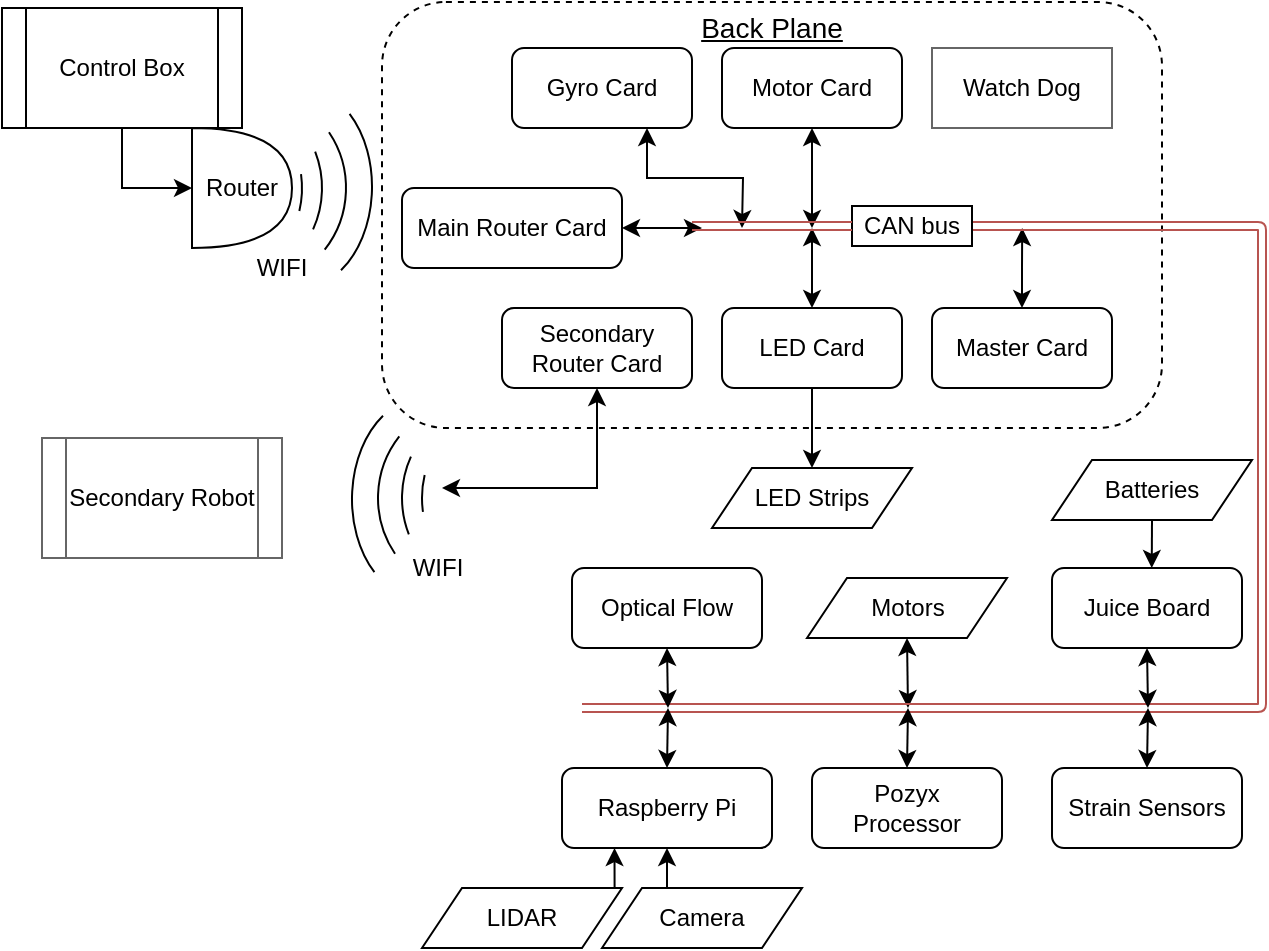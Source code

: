 <mxfile version="12.3.0" type="device" pages="1"><diagram id="ILlCz7ejr6rTzJFtlO_2" name="Page-1"><mxGraphModel dx="1003" dy="559" grid="1" gridSize="10" guides="1" tooltips="1" connect="1" arrows="1" fold="1" page="1" pageScale="1" pageWidth="1100" pageHeight="1700" math="0" shadow="0"><root><mxCell id="0"/><mxCell id="1" parent="0"/><mxCell id="68a5oYSxXB3ckxsCOQTW-20" value="" style="rounded=1;whiteSpace=wrap;html=1;dashed=1;strokeWidth=1;" vertex="1" parent="1"><mxGeometry x="280" y="87" width="390" height="213" as="geometry"/></mxCell><mxCell id="68a5oYSxXB3ckxsCOQTW-11" style="edgeStyle=orthogonalEdgeStyle;rounded=0;orthogonalLoop=1;jettySize=auto;html=1;exitX=0.5;exitY=1;exitDx=0;exitDy=0;entryX=0;entryY=0.5;entryDx=0;entryDy=0;entryPerimeter=0;" edge="1" parent="1" source="68a5oYSxXB3ckxsCOQTW-1" target="68a5oYSxXB3ckxsCOQTW-10"><mxGeometry relative="1" as="geometry"/></mxCell><mxCell id="68a5oYSxXB3ckxsCOQTW-1" value="Control Box" style="shape=process;whiteSpace=wrap;html=1;backgroundOutline=1;" vertex="1" parent="1"><mxGeometry x="90" y="90" width="120" height="60" as="geometry"/></mxCell><mxCell id="68a5oYSxXB3ckxsCOQTW-8" value="" style="group" vertex="1" connectable="0" parent="1"><mxGeometry x="140" y="130" width="150" height="100" as="geometry"/></mxCell><mxCell id="68a5oYSxXB3ckxsCOQTW-4" value="" style="verticalLabelPosition=bottom;verticalAlign=top;html=1;shape=mxgraph.basic.arc;startAngle=0.903;endAngle=0.103;rotation=91;" vertex="1" parent="68a5oYSxXB3ckxsCOQTW-8"><mxGeometry x="22" width="100" height="100" as="geometry"/></mxCell><mxCell id="68a5oYSxXB3ckxsCOQTW-5" value="" style="verticalLabelPosition=bottom;verticalAlign=top;html=1;shape=mxgraph.basic.arc;startAngle=0.938;endAngle=0.065;rotation=91;" vertex="1" parent="68a5oYSxXB3ckxsCOQTW-8"><mxGeometry x="10" width="100" height="100" as="geometry"/></mxCell><mxCell id="68a5oYSxXB3ckxsCOQTW-6" value="" style="verticalLabelPosition=bottom;verticalAlign=top;html=1;shape=mxgraph.basic.arc;startAngle=0.975;endAngle=0.034;rotation=91;" vertex="1" parent="68a5oYSxXB3ckxsCOQTW-8"><mxGeometry width="100" height="100" as="geometry"/></mxCell><mxCell id="68a5oYSxXB3ckxsCOQTW-7" value="" style="verticalLabelPosition=bottom;verticalAlign=top;html=1;shape=mxgraph.basic.arc;startAngle=0.865;endAngle=0.152;rotation=91;" vertex="1" parent="68a5oYSxXB3ckxsCOQTW-8"><mxGeometry x="50" y="15" width="100" height="70" as="geometry"/></mxCell><mxCell id="68a5oYSxXB3ckxsCOQTW-9" value="WIFI" style="text;html=1;strokeColor=none;fillColor=none;align=center;verticalAlign=middle;whiteSpace=wrap;rounded=0;" vertex="1" parent="68a5oYSxXB3ckxsCOQTW-8"><mxGeometry x="70" y="80" width="40" height="20" as="geometry"/></mxCell><mxCell id="68a5oYSxXB3ckxsCOQTW-10" value="Router" style="shape=or;whiteSpace=wrap;html=1;" vertex="1" parent="68a5oYSxXB3ckxsCOQTW-8"><mxGeometry x="45" y="20" width="50" height="60" as="geometry"/></mxCell><mxCell id="68a5oYSxXB3ckxsCOQTW-34" style="edgeStyle=orthogonalEdgeStyle;rounded=0;orthogonalLoop=1;jettySize=auto;html=1;exitX=1;exitY=0.5;exitDx=0;exitDy=0;startArrow=classic;startFill=1;" edge="1" parent="1" source="68a5oYSxXB3ckxsCOQTW-12"><mxGeometry relative="1" as="geometry"><mxPoint x="440" y="200" as="targetPoint"/></mxGeometry></mxCell><mxCell id="68a5oYSxXB3ckxsCOQTW-12" value="Main Router Card" style="rounded=1;whiteSpace=wrap;html=1;" vertex="1" parent="1"><mxGeometry x="290" y="180" width="110" height="40" as="geometry"/></mxCell><mxCell id="68a5oYSxXB3ckxsCOQTW-23" style="edgeStyle=orthogonalEdgeStyle;rounded=0;orthogonalLoop=1;jettySize=auto;html=1;exitX=0.5;exitY=1;exitDx=0;exitDy=0;entryX=0.5;entryY=0;entryDx=0;entryDy=0;" edge="1" parent="1" source="68a5oYSxXB3ckxsCOQTW-13" target="68a5oYSxXB3ckxsCOQTW-22"><mxGeometry relative="1" as="geometry"/></mxCell><mxCell id="68a5oYSxXB3ckxsCOQTW-37" style="edgeStyle=orthogonalEdgeStyle;rounded=0;orthogonalLoop=1;jettySize=auto;html=1;exitX=0.5;exitY=0;exitDx=0;exitDy=0;startArrow=classic;startFill=1;" edge="1" parent="1" source="68a5oYSxXB3ckxsCOQTW-13"><mxGeometry relative="1" as="geometry"><mxPoint x="495" y="200" as="targetPoint"/></mxGeometry></mxCell><mxCell id="68a5oYSxXB3ckxsCOQTW-13" value="LED Card" style="rounded=1;whiteSpace=wrap;html=1;" vertex="1" parent="1"><mxGeometry x="450" y="240" width="90" height="40" as="geometry"/></mxCell><mxCell id="68a5oYSxXB3ckxsCOQTW-63" style="edgeStyle=orthogonalEdgeStyle;rounded=0;orthogonalLoop=1;jettySize=auto;html=1;exitX=0.5;exitY=0;exitDx=0;exitDy=0;startArrow=classic;startFill=1;" edge="1" parent="1" source="68a5oYSxXB3ckxsCOQTW-14"><mxGeometry relative="1" as="geometry"><mxPoint x="600.095" y="200" as="targetPoint"/></mxGeometry></mxCell><mxCell id="68a5oYSxXB3ckxsCOQTW-14" value="Master Card" style="rounded=1;whiteSpace=wrap;html=1;" vertex="1" parent="1"><mxGeometry x="555" y="240" width="90" height="40" as="geometry"/></mxCell><mxCell id="68a5oYSxXB3ckxsCOQTW-33" style="edgeStyle=orthogonalEdgeStyle;rounded=0;orthogonalLoop=1;jettySize=auto;html=1;exitX=0.5;exitY=1;exitDx=0;exitDy=0;startArrow=classic;startFill=1;" edge="1" parent="1" source="68a5oYSxXB3ckxsCOQTW-15"><mxGeometry relative="1" as="geometry"><mxPoint x="495" y="200" as="targetPoint"/></mxGeometry></mxCell><mxCell id="68a5oYSxXB3ckxsCOQTW-15" value="Motor Card" style="rounded=1;whiteSpace=wrap;html=1;" vertex="1" parent="1"><mxGeometry x="450" y="110" width="90" height="40" as="geometry"/></mxCell><mxCell id="68a5oYSxXB3ckxsCOQTW-32" style="edgeStyle=orthogonalEdgeStyle;rounded=0;orthogonalLoop=1;jettySize=auto;html=1;exitX=0.75;exitY=1;exitDx=0;exitDy=0;startArrow=classic;startFill=1;" edge="1" parent="1" source="68a5oYSxXB3ckxsCOQTW-16"><mxGeometry relative="1" as="geometry"><mxPoint x="460" y="200" as="targetPoint"/></mxGeometry></mxCell><mxCell id="68a5oYSxXB3ckxsCOQTW-16" value="Gyro Card" style="rounded=1;whiteSpace=wrap;html=1;" vertex="1" parent="1"><mxGeometry x="345" y="110" width="90" height="40" as="geometry"/></mxCell><mxCell id="68a5oYSxXB3ckxsCOQTW-17" value="Watch Dog" style="rounded=0;whiteSpace=wrap;html=1;shadow=0;glass=0;strokeColor=#666666;" vertex="1" parent="1"><mxGeometry x="555" y="110" width="90" height="40" as="geometry"/></mxCell><mxCell id="68a5oYSxXB3ckxsCOQTW-75" style="edgeStyle=orthogonalEdgeStyle;rounded=0;orthogonalLoop=1;jettySize=auto;html=1;exitX=0.5;exitY=1;exitDx=0;exitDy=0;startArrow=classic;startFill=1;" edge="1" parent="1" source="68a5oYSxXB3ckxsCOQTW-18"><mxGeometry relative="1" as="geometry"><mxPoint x="310" y="330" as="targetPoint"/><Array as="points"><mxPoint x="387" y="330"/></Array></mxGeometry></mxCell><mxCell id="68a5oYSxXB3ckxsCOQTW-18" value="Secondary Router Card" style="rounded=1;whiteSpace=wrap;html=1;" vertex="1" parent="1"><mxGeometry x="340" y="240" width="95" height="40" as="geometry"/></mxCell><mxCell id="68a5oYSxXB3ckxsCOQTW-21" value="&lt;font size=&quot;1&quot;&gt;&lt;u style=&quot;font-size: 14px&quot;&gt;Back Plane&lt;/u&gt;&lt;/font&gt;" style="text;html=1;strokeColor=none;fillColor=none;align=center;verticalAlign=middle;whiteSpace=wrap;rounded=0;dashed=1;" vertex="1" parent="1"><mxGeometry x="430" y="90" width="90" height="20" as="geometry"/></mxCell><mxCell id="68a5oYSxXB3ckxsCOQTW-22" value="LED Strips" style="shape=parallelogram;perimeter=parallelogramPerimeter;whiteSpace=wrap;html=1;strokeWidth=1;" vertex="1" parent="1"><mxGeometry x="445" y="320" width="100" height="30" as="geometry"/></mxCell><mxCell id="68a5oYSxXB3ckxsCOQTW-48" style="edgeStyle=orthogonalEdgeStyle;rounded=0;orthogonalLoop=1;jettySize=auto;html=1;exitX=0.5;exitY=1;exitDx=0;exitDy=0;startArrow=classic;startFill=1;" edge="1" parent="1" source="68a5oYSxXB3ckxsCOQTW-24"><mxGeometry relative="1" as="geometry"><mxPoint x="543" y="440" as="targetPoint"/></mxGeometry></mxCell><mxCell id="68a5oYSxXB3ckxsCOQTW-24" value="Motors" style="shape=parallelogram;perimeter=parallelogramPerimeter;whiteSpace=wrap;html=1;strokeWidth=1;" vertex="1" parent="1"><mxGeometry x="492.5" y="375" width="100" height="30" as="geometry"/></mxCell><mxCell id="68a5oYSxXB3ckxsCOQTW-27" value="" style="shape=link;html=1;fillColor=#f8cecc;strokeColor=#b85450;" edge="1" parent="1" source="68a5oYSxXB3ckxsCOQTW-30"><mxGeometry width="50" height="50" relative="1" as="geometry"><mxPoint x="435" y="199" as="sourcePoint"/><mxPoint x="380" y="440" as="targetPoint"/><Array as="points"><mxPoint x="720" y="199"/><mxPoint x="720" y="440"/></Array></mxGeometry></mxCell><mxCell id="68a5oYSxXB3ckxsCOQTW-30" value="CAN bus" style="text;html=1;strokeColor=#000000;fillColor=none;align=center;verticalAlign=middle;whiteSpace=wrap;rounded=0;" vertex="1" parent="1"><mxGeometry x="515" y="189" width="60" height="20" as="geometry"/></mxCell><mxCell id="68a5oYSxXB3ckxsCOQTW-31" value="" style="shape=link;html=1;fillColor=#f8cecc;strokeColor=#b85450;" edge="1" parent="1" target="68a5oYSxXB3ckxsCOQTW-30"><mxGeometry width="50" height="50" relative="1" as="geometry"><mxPoint x="435" y="199" as="sourcePoint"/><mxPoint x="462.5" y="440" as="targetPoint"/><Array as="points"/></mxGeometry></mxCell><mxCell id="68a5oYSxXB3ckxsCOQTW-51" style="edgeStyle=orthogonalEdgeStyle;rounded=0;orthogonalLoop=1;jettySize=auto;html=1;exitX=0.5;exitY=0;exitDx=0;exitDy=0;startArrow=classic;startFill=1;" edge="1" parent="1" source="68a5oYSxXB3ckxsCOQTW-39"><mxGeometry relative="1" as="geometry"><mxPoint x="543" y="440" as="targetPoint"/></mxGeometry></mxCell><mxCell id="68a5oYSxXB3ckxsCOQTW-39" value="Pozyx &lt;br&gt;Processor" style="rounded=1;whiteSpace=wrap;html=1;" vertex="1" parent="1"><mxGeometry x="495" y="470" width="95" height="40" as="geometry"/></mxCell><mxCell id="68a5oYSxXB3ckxsCOQTW-46" style="edgeStyle=orthogonalEdgeStyle;rounded=0;orthogonalLoop=1;jettySize=auto;html=1;exitX=0.5;exitY=1;exitDx=0;exitDy=0;startArrow=classic;startFill=1;" edge="1" parent="1" source="68a5oYSxXB3ckxsCOQTW-41"><mxGeometry relative="1" as="geometry"><mxPoint x="663" y="440" as="targetPoint"/></mxGeometry></mxCell><mxCell id="68a5oYSxXB3ckxsCOQTW-41" value="Juice Board" style="rounded=1;whiteSpace=wrap;html=1;" vertex="1" parent="1"><mxGeometry x="615" y="370" width="95" height="40" as="geometry"/></mxCell><mxCell id="68a5oYSxXB3ckxsCOQTW-45" style="edgeStyle=orthogonalEdgeStyle;rounded=0;orthogonalLoop=1;jettySize=auto;html=1;exitX=0.5;exitY=0;exitDx=0;exitDy=0;startArrow=classic;startFill=1;" edge="1" parent="1" source="68a5oYSxXB3ckxsCOQTW-42"><mxGeometry relative="1" as="geometry"><mxPoint x="663" y="440" as="targetPoint"/></mxGeometry></mxCell><mxCell id="68a5oYSxXB3ckxsCOQTW-42" value="Strain Sensors" style="rounded=1;whiteSpace=wrap;html=1;" vertex="1" parent="1"><mxGeometry x="615" y="470" width="95" height="40" as="geometry"/></mxCell><mxCell id="68a5oYSxXB3ckxsCOQTW-49" style="edgeStyle=orthogonalEdgeStyle;rounded=0;orthogonalLoop=1;jettySize=auto;html=1;exitX=0.5;exitY=1;exitDx=0;exitDy=0;startArrow=classic;startFill=1;" edge="1" parent="1" source="68a5oYSxXB3ckxsCOQTW-43"><mxGeometry relative="1" as="geometry"><mxPoint x="423" y="440" as="targetPoint"/></mxGeometry></mxCell><mxCell id="68a5oYSxXB3ckxsCOQTW-43" value="Optical Flow" style="rounded=1;whiteSpace=wrap;html=1;" vertex="1" parent="1"><mxGeometry x="375" y="370" width="95" height="40" as="geometry"/></mxCell><mxCell id="68a5oYSxXB3ckxsCOQTW-50" style="edgeStyle=orthogonalEdgeStyle;rounded=0;orthogonalLoop=1;jettySize=auto;html=1;exitX=0.5;exitY=0;exitDx=0;exitDy=0;startArrow=classic;startFill=1;" edge="1" parent="1" source="68a5oYSxXB3ckxsCOQTW-44"><mxGeometry relative="1" as="geometry"><mxPoint x="423" y="440" as="targetPoint"/></mxGeometry></mxCell><mxCell id="68a5oYSxXB3ckxsCOQTW-44" value="Raspberry Pi" style="rounded=1;whiteSpace=wrap;html=1;" vertex="1" parent="1"><mxGeometry x="370" y="470" width="105" height="40" as="geometry"/></mxCell><mxCell id="68a5oYSxXB3ckxsCOQTW-58" style="edgeStyle=orthogonalEdgeStyle;rounded=0;orthogonalLoop=1;jettySize=auto;html=1;exitX=0.5;exitY=1;exitDx=0;exitDy=0;entryX=0.525;entryY=0;entryDx=0;entryDy=0;entryPerimeter=0;startArrow=none;startFill=0;" edge="1" parent="1" source="68a5oYSxXB3ckxsCOQTW-55" target="68a5oYSxXB3ckxsCOQTW-41"><mxGeometry relative="1" as="geometry"/></mxCell><mxCell id="68a5oYSxXB3ckxsCOQTW-55" value="Batteries" style="shape=parallelogram;perimeter=parallelogramPerimeter;whiteSpace=wrap;html=1;strokeWidth=1;" vertex="1" parent="1"><mxGeometry x="615" y="316" width="100" height="30" as="geometry"/></mxCell><mxCell id="68a5oYSxXB3ckxsCOQTW-61" style="edgeStyle=orthogonalEdgeStyle;rounded=0;orthogonalLoop=1;jettySize=auto;html=1;exitX=0.75;exitY=0;exitDx=0;exitDy=0;entryX=0.25;entryY=1;entryDx=0;entryDy=0;startArrow=none;startFill=0;" edge="1" parent="1" source="68a5oYSxXB3ckxsCOQTW-59" target="68a5oYSxXB3ckxsCOQTW-44"><mxGeometry relative="1" as="geometry"/></mxCell><mxCell id="68a5oYSxXB3ckxsCOQTW-59" value="LIDAR" style="shape=parallelogram;perimeter=parallelogramPerimeter;whiteSpace=wrap;html=1;strokeWidth=1;" vertex="1" parent="1"><mxGeometry x="300" y="530" width="100" height="30" as="geometry"/></mxCell><mxCell id="68a5oYSxXB3ckxsCOQTW-62" style="edgeStyle=orthogonalEdgeStyle;rounded=0;orthogonalLoop=1;jettySize=auto;html=1;exitX=0.25;exitY=0;exitDx=0;exitDy=0;entryX=0.5;entryY=1;entryDx=0;entryDy=0;startArrow=none;startFill=0;" edge="1" parent="1" source="68a5oYSxXB3ckxsCOQTW-60" target="68a5oYSxXB3ckxsCOQTW-44"><mxGeometry relative="1" as="geometry"/></mxCell><mxCell id="68a5oYSxXB3ckxsCOQTW-60" value="Camera" style="shape=parallelogram;perimeter=parallelogramPerimeter;whiteSpace=wrap;html=1;strokeWidth=1;" vertex="1" parent="1"><mxGeometry x="390" y="530" width="100" height="30" as="geometry"/></mxCell><mxCell id="68a5oYSxXB3ckxsCOQTW-64" value="" style="group;flipV=1;flipH=1;rotation=180;" vertex="1" connectable="0" parent="1"><mxGeometry x="250" y="285" width="150" height="100" as="geometry"/></mxCell><mxCell id="68a5oYSxXB3ckxsCOQTW-65" value="" style="verticalLabelPosition=bottom;verticalAlign=top;html=1;shape=mxgraph.basic.arc;startAngle=0.903;endAngle=0.103;rotation=271;" vertex="1" parent="68a5oYSxXB3ckxsCOQTW-64"><mxGeometry x="28" width="100" height="100" as="geometry"/></mxCell><mxCell id="68a5oYSxXB3ckxsCOQTW-66" value="" style="verticalLabelPosition=bottom;verticalAlign=top;html=1;shape=mxgraph.basic.arc;startAngle=0.938;endAngle=0.065;rotation=271;" vertex="1" parent="68a5oYSxXB3ckxsCOQTW-64"><mxGeometry x="40" width="100" height="100" as="geometry"/></mxCell><mxCell id="68a5oYSxXB3ckxsCOQTW-67" value="" style="verticalLabelPosition=bottom;verticalAlign=top;html=1;shape=mxgraph.basic.arc;startAngle=0.975;endAngle=0.034;rotation=271;" vertex="1" parent="68a5oYSxXB3ckxsCOQTW-64"><mxGeometry x="50" width="100" height="100" as="geometry"/></mxCell><mxCell id="68a5oYSxXB3ckxsCOQTW-68" value="" style="verticalLabelPosition=bottom;verticalAlign=top;html=1;shape=mxgraph.basic.arc;startAngle=0.865;endAngle=0.152;rotation=271;" vertex="1" parent="68a5oYSxXB3ckxsCOQTW-64"><mxGeometry y="15" width="100" height="70" as="geometry"/></mxCell><mxCell id="68a5oYSxXB3ckxsCOQTW-73" value="WIFI" style="text;html=1;strokeColor=none;fillColor=none;align=center;verticalAlign=middle;whiteSpace=wrap;rounded=0;" vertex="1" parent="68a5oYSxXB3ckxsCOQTW-64"><mxGeometry x="38" y="75" width="40" height="20" as="geometry"/></mxCell><mxCell id="68a5oYSxXB3ckxsCOQTW-76" value="Secondary Robot" style="shape=process;whiteSpace=wrap;html=1;backgroundOutline=1;rounded=0;shadow=0;glass=0;strokeColor=#666666;strokeWidth=1;" vertex="1" parent="1"><mxGeometry x="110" y="305" width="120" height="60" as="geometry"/></mxCell></root></mxGraphModel></diagram></mxfile>